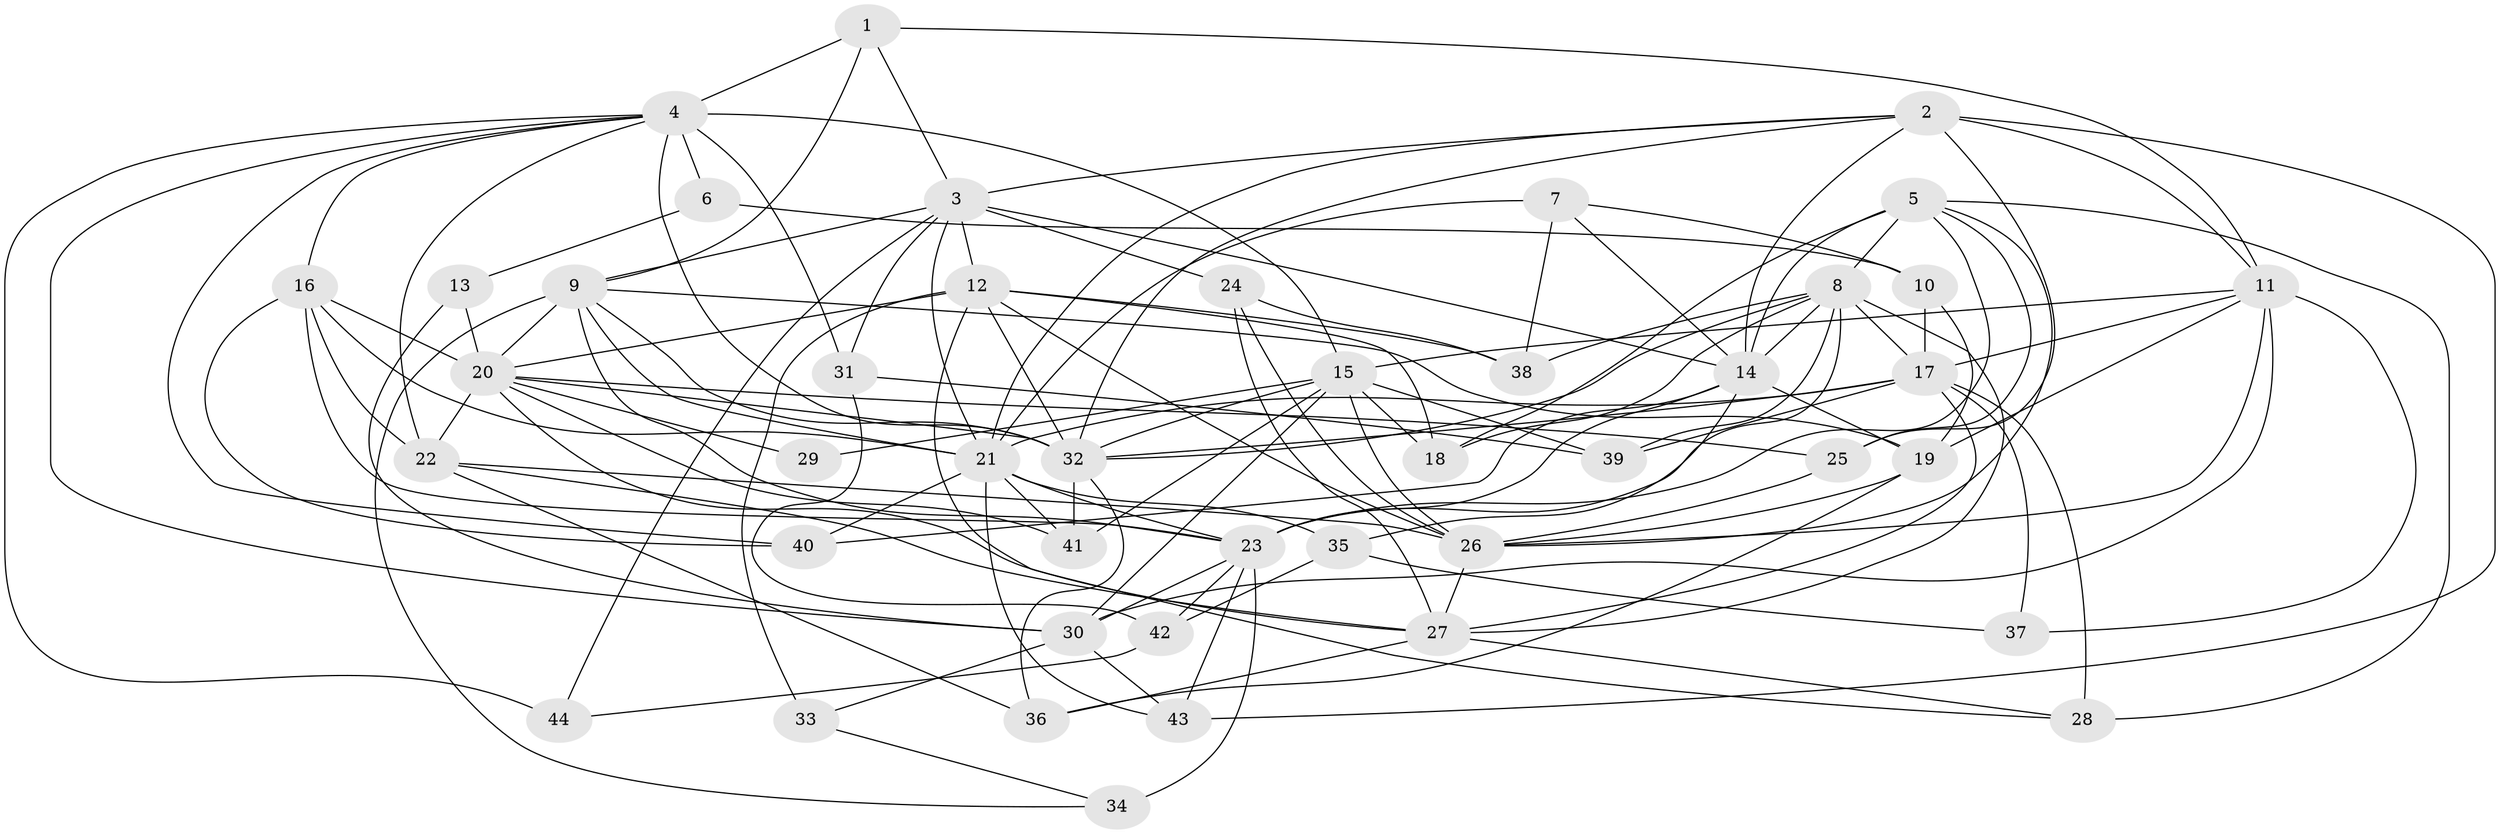 // original degree distribution, {4: 1.0}
// Generated by graph-tools (version 1.1) at 2025/53/03/04/25 22:53:53]
// undirected, 44 vertices, 130 edges
graph export_dot {
  node [color=gray90,style=filled];
  1;
  2;
  3;
  4;
  5;
  6;
  7;
  8;
  9;
  10;
  11;
  12;
  13;
  14;
  15;
  16;
  17;
  18;
  19;
  20;
  21;
  22;
  23;
  24;
  25;
  26;
  27;
  28;
  29;
  30;
  31;
  32;
  33;
  34;
  35;
  36;
  37;
  38;
  39;
  40;
  41;
  42;
  43;
  44;
  1 -- 3 [weight=1.0];
  1 -- 4 [weight=1.0];
  1 -- 9 [weight=1.0];
  1 -- 11 [weight=1.0];
  2 -- 3 [weight=1.0];
  2 -- 11 [weight=2.0];
  2 -- 14 [weight=1.0];
  2 -- 21 [weight=1.0];
  2 -- 25 [weight=1.0];
  2 -- 32 [weight=1.0];
  2 -- 43 [weight=1.0];
  3 -- 9 [weight=1.0];
  3 -- 12 [weight=3.0];
  3 -- 14 [weight=1.0];
  3 -- 21 [weight=1.0];
  3 -- 24 [weight=1.0];
  3 -- 31 [weight=1.0];
  3 -- 44 [weight=2.0];
  4 -- 6 [weight=2.0];
  4 -- 15 [weight=2.0];
  4 -- 16 [weight=1.0];
  4 -- 22 [weight=1.0];
  4 -- 30 [weight=1.0];
  4 -- 31 [weight=1.0];
  4 -- 32 [weight=1.0];
  4 -- 40 [weight=1.0];
  4 -- 44 [weight=1.0];
  5 -- 8 [weight=1.0];
  5 -- 14 [weight=2.0];
  5 -- 18 [weight=1.0];
  5 -- 23 [weight=1.0];
  5 -- 25 [weight=1.0];
  5 -- 26 [weight=1.0];
  5 -- 28 [weight=1.0];
  6 -- 10 [weight=1.0];
  6 -- 13 [weight=1.0];
  7 -- 10 [weight=1.0];
  7 -- 14 [weight=1.0];
  7 -- 21 [weight=1.0];
  7 -- 38 [weight=1.0];
  8 -- 14 [weight=1.0];
  8 -- 17 [weight=2.0];
  8 -- 18 [weight=1.0];
  8 -- 23 [weight=1.0];
  8 -- 27 [weight=1.0];
  8 -- 32 [weight=1.0];
  8 -- 38 [weight=1.0];
  8 -- 39 [weight=1.0];
  9 -- 19 [weight=3.0];
  9 -- 20 [weight=1.0];
  9 -- 21 [weight=1.0];
  9 -- 23 [weight=1.0];
  9 -- 32 [weight=1.0];
  9 -- 34 [weight=1.0];
  10 -- 17 [weight=1.0];
  10 -- 19 [weight=1.0];
  11 -- 15 [weight=1.0];
  11 -- 17 [weight=1.0];
  11 -- 19 [weight=1.0];
  11 -- 26 [weight=1.0];
  11 -- 30 [weight=1.0];
  11 -- 37 [weight=2.0];
  12 -- 18 [weight=1.0];
  12 -- 20 [weight=2.0];
  12 -- 26 [weight=1.0];
  12 -- 28 [weight=1.0];
  12 -- 32 [weight=1.0];
  12 -- 33 [weight=2.0];
  12 -- 38 [weight=1.0];
  13 -- 20 [weight=1.0];
  13 -- 30 [weight=2.0];
  14 -- 19 [weight=1.0];
  14 -- 23 [weight=1.0];
  14 -- 35 [weight=1.0];
  14 -- 40 [weight=1.0];
  15 -- 18 [weight=1.0];
  15 -- 26 [weight=2.0];
  15 -- 29 [weight=2.0];
  15 -- 30 [weight=1.0];
  15 -- 32 [weight=1.0];
  15 -- 39 [weight=1.0];
  15 -- 41 [weight=1.0];
  16 -- 20 [weight=1.0];
  16 -- 21 [weight=1.0];
  16 -- 22 [weight=1.0];
  16 -- 23 [weight=1.0];
  16 -- 40 [weight=1.0];
  17 -- 21 [weight=1.0];
  17 -- 27 [weight=1.0];
  17 -- 28 [weight=3.0];
  17 -- 32 [weight=1.0];
  17 -- 37 [weight=1.0];
  17 -- 39 [weight=1.0];
  19 -- 26 [weight=1.0];
  19 -- 36 [weight=1.0];
  20 -- 22 [weight=1.0];
  20 -- 25 [weight=1.0];
  20 -- 27 [weight=1.0];
  20 -- 29 [weight=2.0];
  20 -- 32 [weight=1.0];
  20 -- 41 [weight=1.0];
  21 -- 23 [weight=2.0];
  21 -- 35 [weight=1.0];
  21 -- 40 [weight=1.0];
  21 -- 41 [weight=1.0];
  21 -- 43 [weight=1.0];
  22 -- 26 [weight=1.0];
  22 -- 27 [weight=1.0];
  22 -- 36 [weight=1.0];
  23 -- 30 [weight=1.0];
  23 -- 34 [weight=2.0];
  23 -- 42 [weight=1.0];
  23 -- 43 [weight=1.0];
  24 -- 26 [weight=1.0];
  24 -- 27 [weight=1.0];
  24 -- 38 [weight=1.0];
  25 -- 26 [weight=1.0];
  26 -- 27 [weight=1.0];
  27 -- 28 [weight=1.0];
  27 -- 36 [weight=1.0];
  30 -- 33 [weight=1.0];
  30 -- 43 [weight=1.0];
  31 -- 39 [weight=1.0];
  31 -- 42 [weight=1.0];
  32 -- 36 [weight=1.0];
  32 -- 41 [weight=1.0];
  33 -- 34 [weight=1.0];
  35 -- 37 [weight=1.0];
  35 -- 42 [weight=1.0];
  42 -- 44 [weight=1.0];
}
